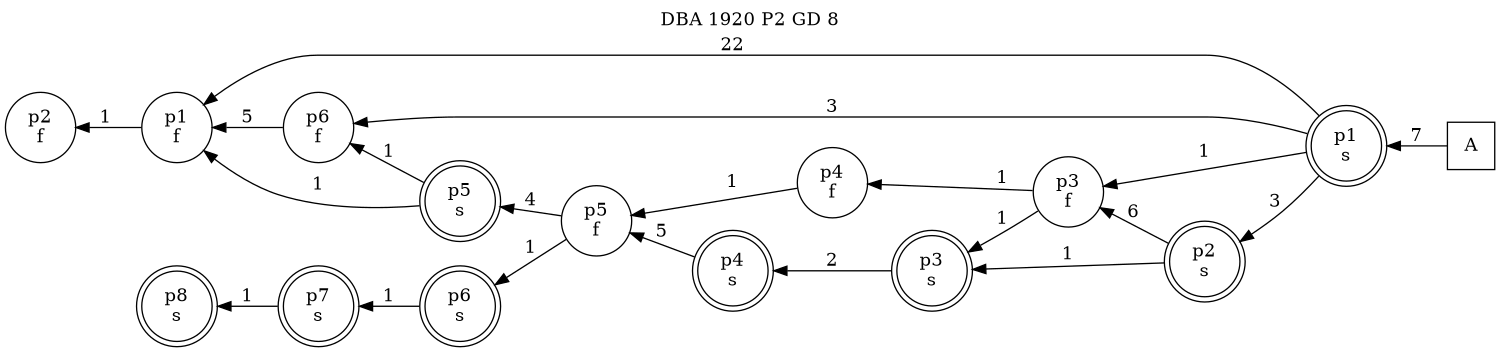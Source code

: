 digraph DBA_1920_P2_GD_8_GOOD {
labelloc="tl"
label= " DBA 1920 P2 GD 8 "
rankdir="RL";
graph [ size=" 10 , 10 !"]

"A" [shape="square" label="A"]
"p1_s" [shape="doublecircle" label="p1
s"]
"p2_s" [shape="doublecircle" label="p2
s"]
"p3_f" [shape="circle" label="p3
f"]
"p3_s" [shape="doublecircle" label="p3
s"]
"p4_s" [shape="doublecircle" label="p4
s"]
"p5_f" [shape="circle" label="p5
f"]
"p5_s" [shape="doublecircle" label="p5
s"]
"p6_f" [shape="circle" label="p6
f"]
"p1_f" [shape="circle" label="p1
f"]
"p2_f" [shape="circle" label="p2
f"]
"p4_f" [shape="circle" label="p4
f"]
"p6_s" [shape="doublecircle" label="p6
s"]
"p7_s" [shape="doublecircle" label="p7
s"]
"p8_s" [shape="doublecircle" label="p8
s"]
"A" -> "p1_s" [ label=7]
"p1_s" -> "p2_s" [ label=3]
"p1_s" -> "p3_f" [ label=1]
"p1_s" -> "p6_f" [ label=3]
"p1_s" -> "p1_f" [ label=22]
"p2_s" -> "p3_f" [ label=6]
"p2_s" -> "p3_s" [ label=1]
"p3_f" -> "p3_s" [ label=1]
"p3_f" -> "p4_f" [ label=1]
"p3_s" -> "p4_s" [ label=2]
"p4_s" -> "p5_f" [ label=5]
"p5_f" -> "p5_s" [ label=4]
"p5_f" -> "p6_s" [ label=1]
"p5_s" -> "p6_f" [ label=1]
"p5_s" -> "p1_f" [ label=1]
"p6_f" -> "p1_f" [ label=5]
"p1_f" -> "p2_f" [ label=1]
"p4_f" -> "p5_f" [ label=1]
"p6_s" -> "p7_s" [ label=1]
"p7_s" -> "p8_s" [ label=1]
}
